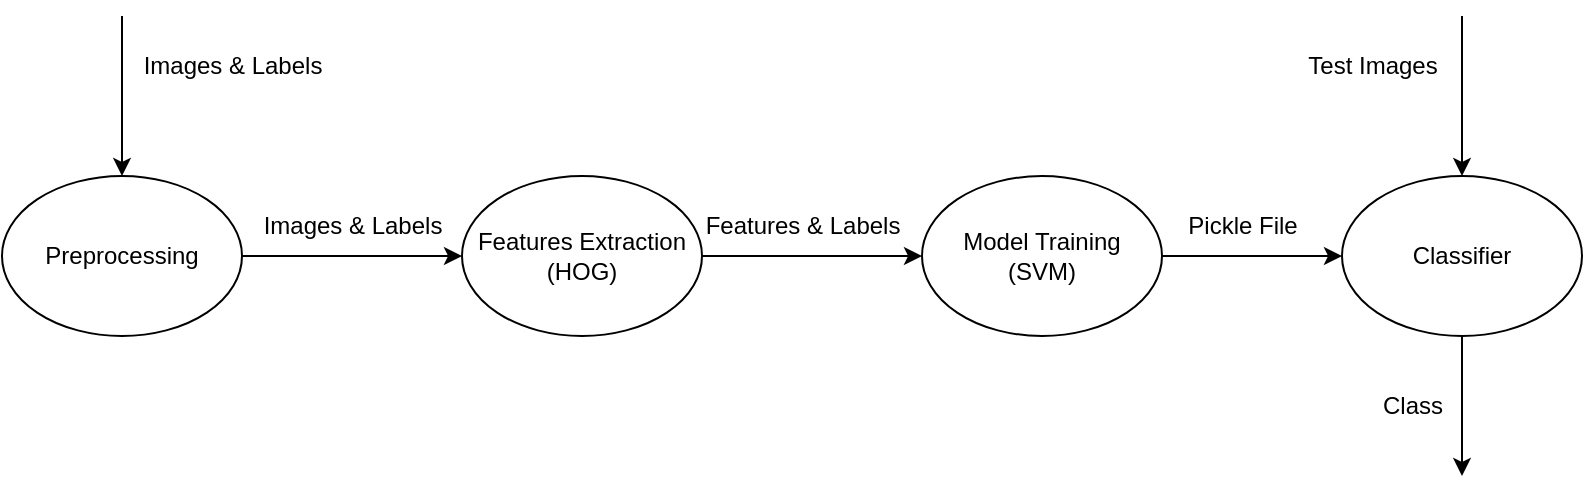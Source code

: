 <mxfile version="20.8.20" type="device"><diagram id="C5RBs43oDa-KdzZeNtuy" name="Page-1"><mxGraphModel dx="1050" dy="587" grid="1" gridSize="10" guides="1" tooltips="1" connect="1" arrows="1" fold="1" page="1" pageScale="1" pageWidth="827" pageHeight="1169" math="0" shadow="0"><root><mxCell id="WIyWlLk6GJQsqaUBKTNV-0"/><mxCell id="WIyWlLk6GJQsqaUBKTNV-1" parent="WIyWlLk6GJQsqaUBKTNV-0"/><mxCell id="YqheELeLuaZ1idk93YqG-4" style="edgeStyle=orthogonalEdgeStyle;rounded=0;orthogonalLoop=1;jettySize=auto;html=1;exitX=1;exitY=0.5;exitDx=0;exitDy=0;entryX=0;entryY=0.5;entryDx=0;entryDy=0;" edge="1" parent="WIyWlLk6GJQsqaUBKTNV-1" source="YqheELeLuaZ1idk93YqG-0" target="YqheELeLuaZ1idk93YqG-1"><mxGeometry relative="1" as="geometry"><mxPoint x="229" y="240" as="targetPoint"/></mxGeometry></mxCell><mxCell id="YqheELeLuaZ1idk93YqG-0" value="Preprocessing" style="ellipse;whiteSpace=wrap;html=1;" vertex="1" parent="WIyWlLk6GJQsqaUBKTNV-1"><mxGeometry x="19" y="200" width="120" height="80" as="geometry"/></mxCell><mxCell id="YqheELeLuaZ1idk93YqG-8" style="edgeStyle=orthogonalEdgeStyle;rounded=0;orthogonalLoop=1;jettySize=auto;html=1;exitX=1;exitY=0.5;exitDx=0;exitDy=0;entryX=0;entryY=0.5;entryDx=0;entryDy=0;" edge="1" parent="WIyWlLk6GJQsqaUBKTNV-1" source="YqheELeLuaZ1idk93YqG-1" target="YqheELeLuaZ1idk93YqG-2"><mxGeometry relative="1" as="geometry"/></mxCell><mxCell id="YqheELeLuaZ1idk93YqG-1" value="Features Extraction&lt;br&gt;(HOG)" style="ellipse;whiteSpace=wrap;html=1;" vertex="1" parent="WIyWlLk6GJQsqaUBKTNV-1"><mxGeometry x="249" y="200" width="120" height="80" as="geometry"/></mxCell><mxCell id="YqheELeLuaZ1idk93YqG-11" style="edgeStyle=orthogonalEdgeStyle;rounded=0;orthogonalLoop=1;jettySize=auto;html=1;entryX=0;entryY=0.5;entryDx=0;entryDy=0;" edge="1" parent="WIyWlLk6GJQsqaUBKTNV-1" source="YqheELeLuaZ1idk93YqG-2" target="YqheELeLuaZ1idk93YqG-3"><mxGeometry relative="1" as="geometry"/></mxCell><mxCell id="YqheELeLuaZ1idk93YqG-2" value="Model Training&lt;br&gt;(SVM)" style="ellipse;whiteSpace=wrap;html=1;" vertex="1" parent="WIyWlLk6GJQsqaUBKTNV-1"><mxGeometry x="479" y="200" width="120" height="80" as="geometry"/></mxCell><mxCell id="YqheELeLuaZ1idk93YqG-15" style="edgeStyle=orthogonalEdgeStyle;rounded=0;orthogonalLoop=1;jettySize=auto;html=1;" edge="1" parent="WIyWlLk6GJQsqaUBKTNV-1" source="YqheELeLuaZ1idk93YqG-3"><mxGeometry relative="1" as="geometry"><mxPoint x="749" y="350" as="targetPoint"/></mxGeometry></mxCell><mxCell id="YqheELeLuaZ1idk93YqG-3" value="Classifier" style="ellipse;whiteSpace=wrap;html=1;" vertex="1" parent="WIyWlLk6GJQsqaUBKTNV-1"><mxGeometry x="689" y="200" width="120" height="80" as="geometry"/></mxCell><mxCell id="YqheELeLuaZ1idk93YqG-5" value="" style="endArrow=classic;html=1;rounded=0;entryX=0.5;entryY=0;entryDx=0;entryDy=0;" edge="1" parent="WIyWlLk6GJQsqaUBKTNV-1" target="YqheELeLuaZ1idk93YqG-0"><mxGeometry width="50" height="50" relative="1" as="geometry"><mxPoint x="79" y="120" as="sourcePoint"/><mxPoint x="149" y="90" as="targetPoint"/></mxGeometry></mxCell><mxCell id="YqheELeLuaZ1idk93YqG-6" value="Images &amp;amp; Labels" style="text;html=1;align=center;verticalAlign=middle;resizable=0;points=[];autosize=1;strokeColor=none;fillColor=none;" vertex="1" parent="WIyWlLk6GJQsqaUBKTNV-1"><mxGeometry x="79" y="130" width="110" height="30" as="geometry"/></mxCell><mxCell id="YqheELeLuaZ1idk93YqG-9" value="Features &amp;amp; Labels" style="text;html=1;align=center;verticalAlign=middle;resizable=0;points=[];autosize=1;strokeColor=none;fillColor=none;" vertex="1" parent="WIyWlLk6GJQsqaUBKTNV-1"><mxGeometry x="359" y="210" width="120" height="30" as="geometry"/></mxCell><mxCell id="YqheELeLuaZ1idk93YqG-10" value="Images &amp;amp; Labels" style="text;html=1;align=center;verticalAlign=middle;resizable=0;points=[];autosize=1;strokeColor=none;fillColor=none;" vertex="1" parent="WIyWlLk6GJQsqaUBKTNV-1"><mxGeometry x="139" y="210" width="110" height="30" as="geometry"/></mxCell><mxCell id="YqheELeLuaZ1idk93YqG-12" value="Pickle File" style="text;html=1;align=center;verticalAlign=middle;resizable=0;points=[];autosize=1;strokeColor=none;fillColor=none;" vertex="1" parent="WIyWlLk6GJQsqaUBKTNV-1"><mxGeometry x="599" y="210" width="80" height="30" as="geometry"/></mxCell><mxCell id="YqheELeLuaZ1idk93YqG-13" value="" style="endArrow=classic;html=1;rounded=0;" edge="1" parent="WIyWlLk6GJQsqaUBKTNV-1"><mxGeometry width="50" height="50" relative="1" as="geometry"><mxPoint x="749" y="120" as="sourcePoint"/><mxPoint x="749" y="200" as="targetPoint"/></mxGeometry></mxCell><mxCell id="YqheELeLuaZ1idk93YqG-14" value="Test Images" style="text;html=1;align=center;verticalAlign=middle;resizable=0;points=[];autosize=1;strokeColor=none;fillColor=none;" vertex="1" parent="WIyWlLk6GJQsqaUBKTNV-1"><mxGeometry x="659" y="130" width="90" height="30" as="geometry"/></mxCell><mxCell id="YqheELeLuaZ1idk93YqG-16" value="Class" style="text;html=1;align=center;verticalAlign=middle;resizable=0;points=[];autosize=1;strokeColor=none;fillColor=none;" vertex="1" parent="WIyWlLk6GJQsqaUBKTNV-1"><mxGeometry x="699" y="300" width="50" height="30" as="geometry"/></mxCell></root></mxGraphModel></diagram></mxfile>
